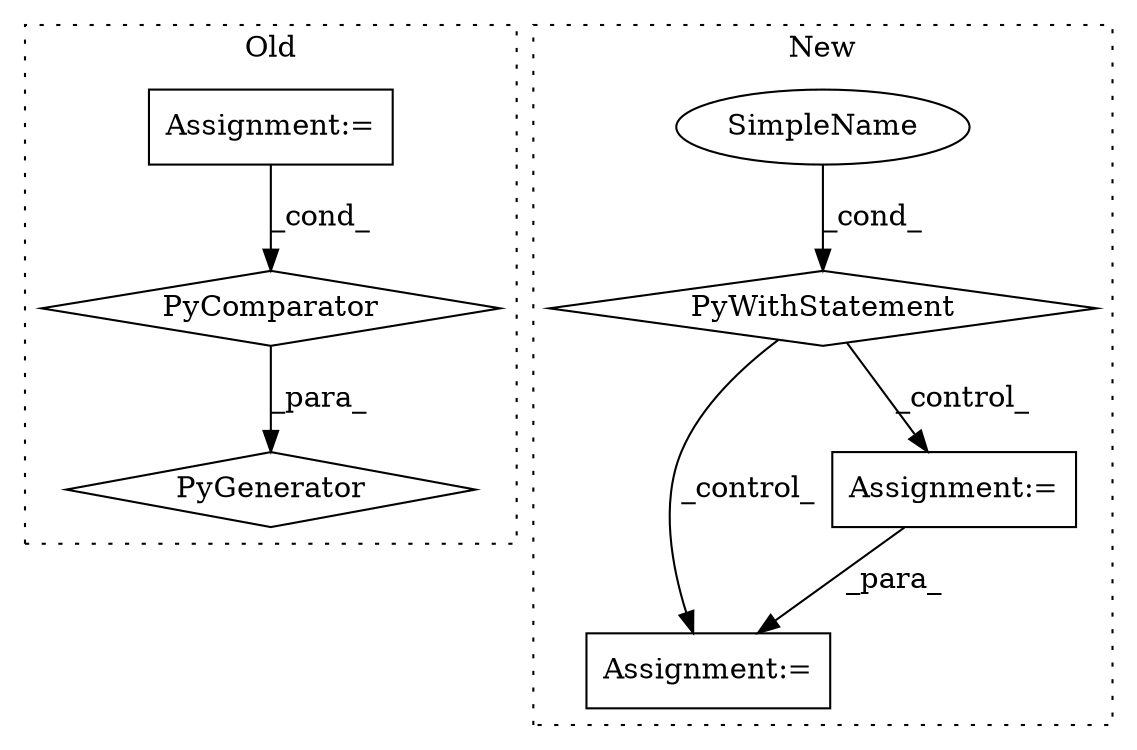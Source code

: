 digraph G {
subgraph cluster0 {
1 [label="PyGenerator" a="107" s="12214" l="117" shape="diamond"];
3 [label="PyComparator" a="113" s="12292" l="33" shape="diamond"];
4 [label="Assignment:=" a="7" s="12292" l="33" shape="box"];
label = "Old";
style="dotted";
}
subgraph cluster1 {
2 [label="PyWithStatement" a="104" s="9623,9648" l="10,2" shape="diamond"];
5 [label="Assignment:=" a="7" s="9856" l="2" shape="box"];
6 [label="SimpleName" a="42" s="" l="" shape="ellipse"];
7 [label="Assignment:=" a="7" s="9737" l="1" shape="box"];
label = "New";
style="dotted";
}
2 -> 7 [label="_control_"];
2 -> 5 [label="_control_"];
3 -> 1 [label="_para_"];
4 -> 3 [label="_cond_"];
6 -> 2 [label="_cond_"];
7 -> 5 [label="_para_"];
}